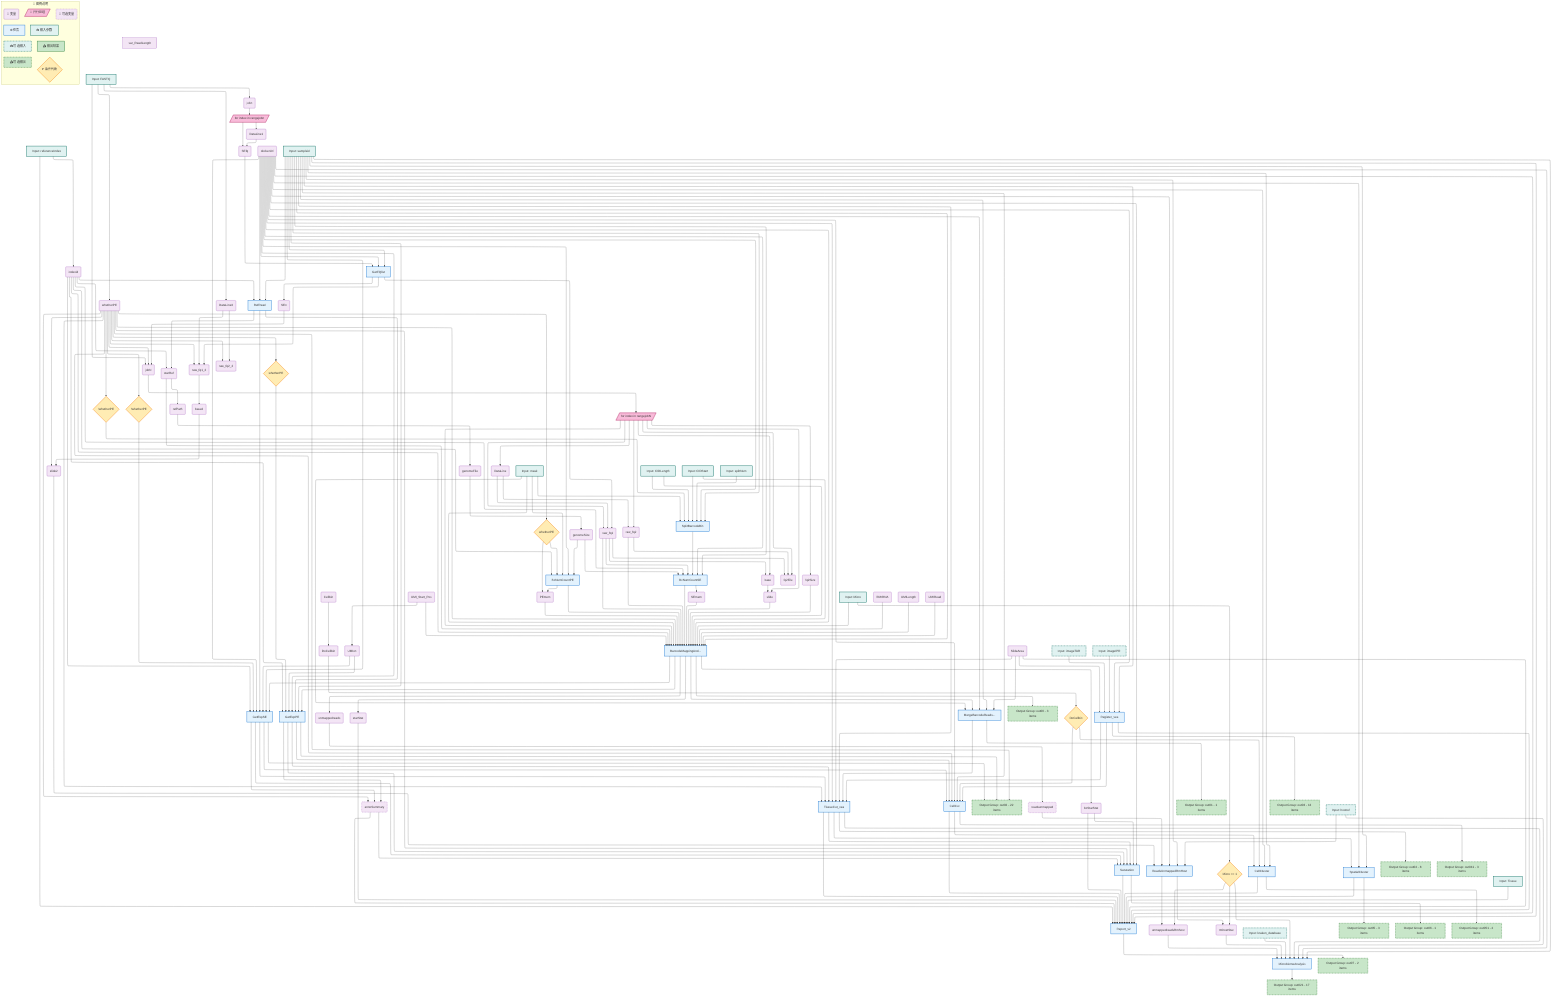 ---
config:
  layout: elk
---
flowchart TD
    input_FASTQ["Input: FASTQ"] --> var_jobn("jobn") & var_whetherPE("whetherPE") & var_jobN("jobN") & var_DataLine3("DataLine3")
    var_Cellbin("Cellbin") --> var_DoCellbin("DoCellbin")
    input_referenceIndex["Input: referenceIndex"] --> var_indexid("indexid") & task_Report_v2["Report_v2"]
    var_UMI_Start_Pos("UMI_Start_Pos") --> var_UMIon("UMIon") & task_BarcodeMappingAndStar["BarcodeMappingAnd..."]
    var_indexid("indexid") --> var_starRef("starRef") & task_RefRead["RefRead"] & task_BcNumCountPE["BcNumCountPE"] & task_BcNumCountSE["BcNumCountSE"] & task_BarcodeMappingAndStar["BarcodeMappingAnd..."] & task_GetExpSE["GetExpSE"] & task_GetExpPE["GetExpPE"]
    var_whetherPE("whetherPE") --> var_jobN("jobN") & var_annoSummary("annoSummary") & var_raw_fq1_2("raw_fq1_2") & var_raw_fq2_2("raw_fq2_2") & var_slide2("slide2") & cond_1{"!whetherPE"} & cond_2{"whetherPE"} & cond_3{"!whetherPE"} & cond_4{"whetherPE"} & task_BarcodeMappingAndStar["BarcodeMappingAnd..."] & task_TissueCut_vea["TissueCut_vea"] & task_CellCut["CellCut"] & task_Saturation["Saturation"] & output_out02["Output Group: out02 - 22 items"]
    var_SEn("SEn") --> var_jobN("jobN")
    var_starRef("starRef") --> var_refPath("refPath") & task_BarcodeMappingAndStar["BarcodeMappingAnd..."]
    var_refPath("refPath") --> var_genomeFile("genomeFile")
    var_genomeFile("genomeFile") --> var_genomeSize("genomeSize")
    var_DataLine3("DataLine3") --> var_raw_fq1_2("raw_fq1_2") & var_raw_fq2_2("raw_fq2_2")
    var_raw_fq1_2("raw_fq1_2") --> var_base2("base2")
    var_base2("base2") --> var_slide2("slide2")
    var_unmappedreads("unmappedreads") --> var_readsunmapped("readsunmapped")
    task_RefRead["RefRead"] --> var_starRef("starRef") & task_GetExpSE["GetExpSE"] & task_GetExpPE["GetExpPE"]
    task_GetFQlist["GetFQlist"] --> var_SEn("SEn") & var_raw_fq1("raw_fq1") & var_raw_fq1_2("raw_fq1_2")
    task_BcNumCountPE["BcNumCountPE"] --> var_PEmem("PEmem") & task_BarcodeMappingAndStar["BarcodeMappingAnd..."]
    task_BcNumCountSE["BcNumCountSE"] --> var_SEmem("SEmem") & task_BarcodeMappingAndStar["BarcodeMappingAnd..."]
    task_BarcodeMappingAndStar["BarcodeMappingAnd..."] --> var_unmappedreads("unmappedreads") & var_bcStarStat("bcStarStat") & var_starStat("starStat") & task_GetExpSE["GetExpSE"] & task_GetExpPE["GetExpPE"] & task_MergeBarcodeReadsCount["MergeBarcodeReads..."] & output_out00["Output Group: out00 - 3 items"]
    task_GetExpPE["GetExpPE"] --> var_annoSummary("annoSummary") & task_TissueCut_vea["TissueCut_vea"] & task_CellCut["CellCut"] & task_Saturation["Saturation"] & output_out02["Output Group: out02 - 22 items"]
    task_GetExpSE["GetExpSE"] --> var_annoSummary("annoSummary") & task_TissueCut_vea["TissueCut_vea"] & task_CellCut["CellCut"] & task_Saturation["Saturation"] & output_out02["Output Group: out02 - 22 items"]
    task_ReadsUnmappedRmHost["ReadsUnmappedRmHost"] --> var_unmappedreadsRmhost("unmappedreadsRmhost") & var_rmhostStat("rmhostStat")
    var_DataLine1("DataLine1") --> var_SEfq("SEfq")
    var_DataLine("DataLine") --> var_raw_fq1("raw_fq1") & var_raw_fq2("raw_fq2")
    var_raw_fq1("raw_fq1") --> var_base("base") & var_fq2File("fq2File") & task_BcNumCountSE["BcNumCountSE"] & task_BarcodeMappingAndStar["BarcodeMappingAnd..."]
    var_base("base") --> var_slide("slide")
    var_raw_fq2("raw_fq2") --> var_fq2File("fq2File") & task_BarcodeMappingAndStar["BarcodeMappingAnd..."]
    input_Micro["Input: Micro"] --> cond_5{"Micro == 1"} & task_BarcodeMappingAndStar["BarcodeMappingAnd..."]
    var_DoCellbin("DoCellbin") --> cond_6{"DoCellbin"}
    var_jobn("jobn") --> scatter_1[/"for index in rangejobn"/]
    var_jobN("jobN") --> scatter_2[/"for index in rangejobN"/]
    cond_1{"!whetherPE"} --> task_SplitBarcodeBin["SplitBarcodeBin"]
    cond_2{"whetherPE"} --> task_BcNumCountPE["BcNumCountPE"] & var_PEmem("PEmem")
    cond_3{"!whetherPE"} --> task_GetExpSE["GetExpSE"]
    cond_4{"whetherPE"} --> task_GetExpPE["GetExpPE"]
    cond_5{"Micro == 1"} --> var_unmappedreadsRmhost("unmappedreadsRmhost") & var_rmhostStat("rmhostStat") & task_MicrobiomeAnalysis["MicrobiomeAnalysis"]
    cond_6{"DoCellbin"} --> task_CellCut["CellCut"] & task_CellCluster["CellCluster"]
    scatter_1[/"for index in rangejobn"/] --> var_DataLine1("DataLine1") & var_SEfq("SEfq")
    scatter_2[/"for index in rangejobN"/] --> var_DataLine("DataLine") & var_raw_fq1("raw_fq1") & var_raw_fq2("raw_fq2") & var_base("base") & var_slide("slide") & var_fq2File("fq2File") & var_fq2Size("fq2Size") & task_BarcodeMappingAndStar["BarcodeMappingAnd..."]
    var_dockerUrl("dockerUrl") --> task_RefRead["RefRead"] & task_SplitBarcodeBin["SplitBarcodeBin"] & task_GetFQlist["GetFQlist"] & task_BcNumCountPE["BcNumCountPE"] & task_BcNumCountSE["BcNumCountSE"] & task_BarcodeMappingAndStar["BarcodeMappingAnd..."] & task_GetExpSE["GetExpSE"] & task_GetExpPE["GetExpPE"] & task_MergeBarcodeReadsCount["MergeBarcodeReads..."] & task_Register_vea["Register_vea"] & task_TissueCut_vea["TissueCut_vea"] & task_ReadsUnmappedRmHost["ReadsUnmappedRmHost"] & task_MicrobiomeAnalysis["MicrobiomeAnalysis"] & task_SpatialCluster["SpatialCluster"] & task_CellCut["CellCut"] & task_CellCluster["CellCluster"] & task_Saturation["Saturation"] & task_Report_v2["Report_v2"]
    input_sampleid["Input: sampleid"] --> task_RefRead["RefRead"] & task_SplitBarcodeBin["SplitBarcodeBin"] & task_GetFQlist["GetFQlist"] & task_BcNumCountSE["BcNumCountSE"] & task_BarcodeMappingAndStar["BarcodeMappingAnd..."] & task_GetExpSE["GetExpSE"] & task_GetExpPE["GetExpPE"] & task_MergeBarcodeReadsCount["MergeBarcodeReads..."] & task_Register_vea["Register_vea"] & task_TissueCut_vea["TissueCut_vea"] & task_ReadsUnmappedRmHost["ReadsUnmappedRmHost"] & task_MicrobiomeAnalysis["MicrobiomeAnalysis"] & task_SpatialCluster["SpatialCluster"] & task_CellCut["CellCut"] & task_CellCluster["CellCluster"] & task_Report_v2["Report_v2"]
    input_mask["Input: mask"] --> task_SplitBarcodeBin["SplitBarcodeBin"] & task_BcNumCountPE["BcNumCountPE"] & task_BarcodeMappingAndStar["BarcodeMappingAnd..."] & task_MergeBarcodeReadsCount["MergeBarcodeReads..."]
    input_CIDLength["Input: CIDLength"] --> task_SplitBarcodeBin["SplitBarcodeBin"] & task_BarcodeMappingAndStar["BarcodeMappingAnd..."]
    input_CIDStart["Input: CIDStart"] --> task_SplitBarcodeBin["SplitBarcodeBin"] & task_BarcodeMappingAndStar["BarcodeMappingAnd..."]
    input_splitNum["Input: splitNum"] --> task_SplitBarcodeBin["SplitBarcodeBin"]
    var_SEfq("SEfq") --> task_GetFQlist["GetFQlist"]
    var_genomeSize("genomeSize") --> task_BcNumCountPE["BcNumCountPE"] & task_BcNumCountSE["BcNumCountSE"]
    task_SplitBarcodeBin["SplitBarcodeBin"] --> task_BcNumCountSE["BcNumCountSE"]
    var_RMrRNA("RMrRNA") --> task_BarcodeMappingAndStar["BarcodeMappingAnd..."]
    var_slide("slide") --> task_BarcodeMappingAndStar["BarcodeMappingAnd..."]
    var_UMILength("UMILength") --> task_BarcodeMappingAndStar["BarcodeMappingAnd..."]
    var_UMIRead("UMIRead") --> task_BarcodeMappingAndStar["BarcodeMappingAnd..."]
    var_fq2Size("fq2Size") --> task_BarcodeMappingAndStar["BarcodeMappingAnd..."]
    var_SEmem("SEmem") --> task_BarcodeMappingAndStar["BarcodeMappingAnd..."]
    var_PEmem("PEmem") --> task_BarcodeMappingAndStar["BarcodeMappingAnd..."]
    var_UMIon("UMIon") --> task_GetExpSE["GetExpSE"] & task_GetExpPE["GetExpPE"]
    var_SlideArea("SlideArea") --> task_MergeBarcodeReadsCount["MergeBarcodeReads..."] & task_Register_vea["Register_vea"] & task_TissueCut_vea["TissueCut_vea"] & task_Report_v2["Report_v2"]
    input_imageTAR["Input: imageTAR"] --> task_Register_vea["Register_vea"]
    input_imageIPR["Input: imageIPR"] --> task_Register_vea["Register_vea"]
    task_MergeBarcodeReadsCount["MergeBarcodeReads..."] --> task_TissueCut_vea["TissueCut_vea"] & output_out01["Output Group: out01 - 1 items"]
    task_Register_vea["Register_vea"] --> task_TissueCut_vea["TissueCut_vea"] & task_CellCut["CellCut"] & task_Report_v2["Report_v2"] & output_out03["Output Group: out03 - 13 items"]
    var_slide2("slide2") --> task_ReadsUnmappedRmHost["ReadsUnmappedRmHost"]
    input_hostref["Input: hostref"] --> task_ReadsUnmappedRmHost["ReadsUnmappedRmHost"] & task_MicrobiomeAnalysis["MicrobiomeAnalysis"]
    var_readsunmapped("readsunmapped") --> task_ReadsUnmappedRmHost["ReadsUnmappedRmHost"]
    input_kraken_database["Input: kraken_database"] --> task_MicrobiomeAnalysis["MicrobiomeAnalysis"]
    var_unmappedreadsRmhost("unmappedreadsRmhost") --> task_MicrobiomeAnalysis["MicrobiomeAnalysis"]
    var_rmhostStat("rmhostStat") --> task_MicrobiomeAnalysis["MicrobiomeAnalysis"]
    task_TissueCut_vea["TissueCut_vea"] --> task_MicrobiomeAnalysis["MicrobiomeAnalysis"] & task_SpatialCluster["SpatialCluster"] & task_Saturation["Saturation"] & task_Report_v2["Report_v2"] & output_out04["Output Group: out04 - 8 items"]
    task_CellCut["CellCut"] --> task_CellCluster["CellCluster"] & task_Report_v2["Report_v2"] & output_out041["Output Group: out041 - 3 items"]
    var_annoSummary("annoSummary") --> task_Saturation["Saturation"] & task_Report_v2["Report_v2"]
    var_bcStarStat("bcStarStat") --> task_Saturation["Saturation"] & task_Report_v2["Report_v2"]
    input_Tissue["Input: Tissue"] --> task_Report_v2["Report_v2"]
    var_starStat("starStat") --> task_Report_v2["Report_v2"]
    task_SpatialCluster["SpatialCluster"] --> task_Report_v2["Report_v2"] & output_out05["Output Group: out05 - 3 items"]
    task_Saturation["Saturation"] --> task_Report_v2["Report_v2"] & output_out06["Output Group: out06 - 1 items"]
    task_CellCluster["CellCluster"] --> task_Report_v2["Report_v2"] & output_out051["Output Group: out051 - 2 items"]
    task_MicrobiomeAnalysis["MicrobiomeAnalysis"] --> output_out021["Output Group: out021 - 17 items"]
    task_Report_v2["Report_v2"] --> output_out07["Output Group: out07 - 2 items"]
    subgraph legend ["📖 图例说明"]
        direction TB
        legend_input["📥 输入参数"]
        legend_input_opt["📥 可选输入"]
        legend_var("🔢 变量") 
        legend_var_opt("🔢 可选变量")
        legend_task["⚙️ 任务"]
        legend_cond{"❓ 条件判断"}
        legend_scatter[/"🔄 并行处理"/]
        legend_output["📤 输出结果"]
        legend_output_opt["📤 可选输出"]
        
        legend_input:::inputNode
        legend_input_opt:::inputNodeOptional
        legend_var:::varNode
        legend_var_opt:::varNodeOptional
        legend_task:::callNode
        legend_cond:::conditionalNode
        legend_scatter:::scatterNode
        legend_output:::outputNode
        legend_output_opt:::outputNodeOptional
    end

     input_sampleid:::inputNode
     input_FASTQ:::inputNode
     input_mask:::inputNode
     input_imageTAR:::inputNodeOptional
     input_imageIPR:::inputNodeOptional
     input_splitNum:::inputNode
     input_Tissue:::inputNode
     input_CIDStart:::inputNode
     input_CIDLength:::inputNode
     input_referenceIndex:::inputNode
     input_Micro:::inputNode
     input_hostref:::inputNodeOptional
     input_kraken_database:::inputNodeOptional
     var_SlideArea:::varNode
     var_UMI_Start_Pos:::varNode
     var_UMILength:::varNode
     var_UMIRead:::varNode
     var_ReadLength:::varNode
     var_Cellbin:::varNode
     var_RMrRNA:::varNode
     var_jobn:::varNode
     var_whetherPE:::varNode
     var_DoCellbin:::varNode
     var_dockerUrl:::varNode
     var_indexid:::varNode
     var_UMIon:::varNode
     var_starRef:::varNode
     var_DataLine1:::varNode
     var_SEfq:::varNode
     var_SEn:::varNode
     var_jobN:::varNode
     var_refPath:::varNode
     var_genomeFile:::varNode
     var_genomeSize:::varNode
     var_PEmem:::varNode
     var_DataLine:::varNode
     var_raw_fq1:::varNode
     var_raw_fq2:::varNode
     var_base:::varNode
     var_slide:::varNode
     var_fq2File:::varNode
     var_fq2Size:::varNode
     var_SEmem:::varNode
     var_unmappedreads:::varNode
     var_bcStarStat:::varNode
     var_annoSummary:::varNodeOptional
     var_starStat:::varNode
     var_DataLine3:::varNode
     var_raw_fq1_2:::varNode
     var_raw_fq2_2:::varNode
     var_base2:::varNode
     var_slide2:::varNode
     var_readsunmapped:::varNodeOptional
     var_unmappedreadsRmhost:::varNode
     var_rmhostStat:::varNode
     task_RefRead:::callNode
     task_SplitBarcodeBin:::callNode
     task_GetFQlist:::callNode
     task_BcNumCountPE:::callNode
     task_BcNumCountSE:::callNode
     task_BarcodeMappingAndStar:::callNode
     task_GetExpSE:::callNode
     task_GetExpPE:::callNode
     task_MergeBarcodeReadsCount:::callNode
     task_Register_vea:::callNode
     task_TissueCut_vea:::callNode
     task_ReadsUnmappedRmHost:::callNode
     task_MicrobiomeAnalysis:::callNode
     task_SpatialCluster:::callNode
     task_CellCut:::callNode
     task_CellCluster:::callNode
     task_Saturation:::callNode
     task_Report_v2:::callNode
     cond_1:::conditionalNode
     cond_2:::conditionalNode
     cond_3:::conditionalNode
     cond_4:::conditionalNode
     cond_5:::conditionalNode
     cond_6:::conditionalNode
     scatter_1:::scatterNode
     scatter_2:::scatterNode
     output_out00:::outputNodeOptional
     output_out01:::outputNodeOptional
     output_out02:::outputNodeOptional
     output_out021:::outputNodeOptional
     output_out03:::outputNodeOptional
     output_out04:::outputNodeOptional
     output_out041:::outputNodeOptional
     output_out05:::outputNodeOptional
     output_out051:::outputNodeOptional
     output_out06:::outputNodeOptional
     output_out07:::outputNodeOptional
     legend_input:::inputNode
     legend_input_opt:::inputNodeOptional
     legend_var:::varNode
     legend_var_opt:::varNodeOptional
     legend_task:::callNode
     legend_cond:::conditionalNode
     legend_scatter:::scatterNode
     legend_output:::outputNode
     legend_output_opt:::outputNodeOptional
    %% 节点样式定义
    classDef inputNode fill:#e0f2f1,stroke:#00695c,stroke-width:2px
    classDef inputNodeOptional fill:#e0f2f1,stroke:#00695c,stroke-width:2px,stroke-dasharray: 5 3
    classDef outputNode fill:#c8e6c9,stroke:#2e7d32,stroke-width:2px
    classDef outputNodeOptional fill:#c8e6c9,stroke:#2e7d32,stroke-width:2px,stroke-dasharray: 5 3
    classDef callNode fill:#e3f2fd,stroke:#1976d2,stroke-width:2px
    classDef varNode fill:#f3e5f5,stroke:#7b1fa2,stroke-width:1px
    classDef varNodeOptional fill:#f3e5f5,stroke:#7b1fa2,stroke-width:1px,stroke-dasharray: 5 3
    classDef conditionalNode fill:#ffecb3,stroke:#f57c00,stroke-width:2px
    classDef scatterNode fill:#f8bbd9,stroke:#ad1457,stroke-width:2px